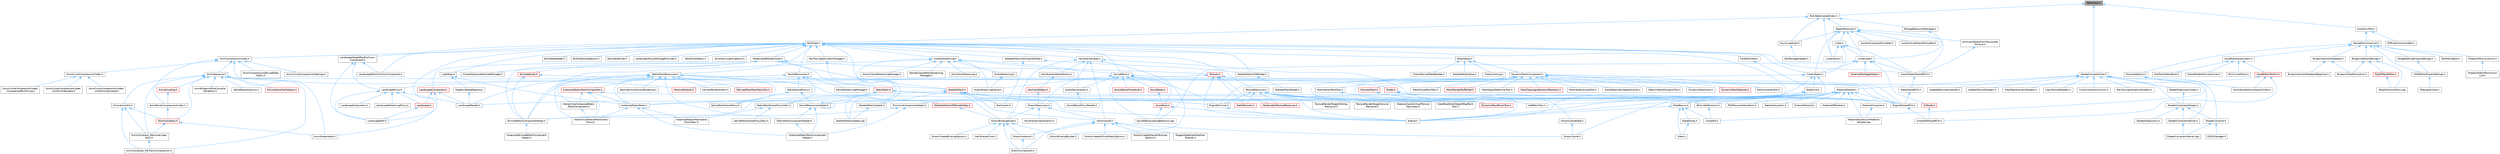 digraph "PathViews.h"
{
 // INTERACTIVE_SVG=YES
 // LATEX_PDF_SIZE
  bgcolor="transparent";
  edge [fontname=Helvetica,fontsize=10,labelfontname=Helvetica,labelfontsize=10];
  node [fontname=Helvetica,fontsize=10,shape=box,height=0.2,width=0.4];
  Node1 [id="Node000001",label="PathViews.h",height=0.2,width=0.4,color="gray40", fillcolor="grey60", style="filled", fontcolor="black",tooltip=" "];
  Node1 -> Node2 [id="edge1_Node000001_Node000002",dir="back",color="steelblue1",style="solid",tooltip=" "];
  Node2 [id="Node000002",label="BulkDataCookedIndex.h",height=0.2,width=0.4,color="grey40", fillcolor="white", style="filled",URL="$d8/dad/BulkDataCookedIndex_8h.html",tooltip=" "];
  Node2 -> Node3 [id="edge2_Node000002_Node000003",dir="back",color="steelblue1",style="solid",tooltip=" "];
  Node3 [id="Node000003",label="AsyncLoading2.h",height=0.2,width=0.4,color="grey40", fillcolor="white", style="filled",URL="$dd/db7/AsyncLoading2_8h.html",tooltip=" "];
  Node3 -> Node4 [id="edge3_Node000003_Node000004",dir="back",color="steelblue1",style="solid",tooltip=" "];
  Node4 [id="Node000004",label="ZenPackageHeader.h",height=0.2,width=0.4,color="grey40", fillcolor="white", style="filled",URL="$df/dfa/ZenPackageHeader_8h.html",tooltip=" "];
  Node2 -> Node5 [id="edge4_Node000002_Node000005",dir="back",color="steelblue1",style="solid",tooltip=" "];
  Node5 [id="Node000005",label="BulkData.h",height=0.2,width=0.4,color="grey40", fillcolor="white", style="filled",URL="$d4/d8e/BulkData_8h.html",tooltip=" "];
  Node5 -> Node6 [id="edge5_Node000005_Node000006",dir="back",color="steelblue1",style="solid",tooltip=" "];
  Node6 [id="Node000006",label="AnimCompressionTypes.h",height=0.2,width=0.4,color="grey40", fillcolor="white", style="filled",URL="$d1/d3b/AnimCompressionTypes_8h.html",tooltip=" "];
  Node6 -> Node7 [id="edge6_Node000006_Node000007",dir="back",color="steelblue1",style="solid",tooltip=" "];
  Node7 [id="Node000007",label="AnimBoneCompressionCodec.h",height=0.2,width=0.4,color="grey40", fillcolor="white", style="filled",URL="$dd/dc3/AnimBoneCompressionCodec_8h.html",tooltip=" "];
  Node7 -> Node8 [id="edge7_Node000007_Node000008",dir="back",color="steelblue1",style="solid",tooltip=" "];
  Node8 [id="Node000008",label="AnimCompress.h",height=0.2,width=0.4,color="red", fillcolor="#FFF0F0", style="filled",URL="$dd/d6d/AnimCompress_8h.html",tooltip=" "];
  Node8 -> Node12 [id="edge8_Node000008_Node000012",dir="back",color="steelblue1",style="solid",tooltip=" "];
  Node12 [id="Node000012",label="AnimCompress_RemoveLinear\lKeys.h",height=0.2,width=0.4,color="grey40", fillcolor="white", style="filled",URL="$d1/d0a/AnimCompress__RemoveLinearKeys_8h.html",tooltip=" "];
  Node12 -> Node13 [id="edge9_Node000012_Node000013",dir="back",color="steelblue1",style="solid",tooltip=" "];
  Node13 [id="Node000013",label="AnimCompress_PerTrackCompression.h",height=0.2,width=0.4,color="grey40", fillcolor="white", style="filled",URL="$d1/d22/AnimCompress__PerTrackCompression_8h.html",tooltip=" "];
  Node8 -> Node15 [id="edge10_Node000008_Node000015",dir="back",color="steelblue1",style="solid",tooltip=" "];
  Node15 [id="Node000015",label="AnimStreamable.h",height=0.2,width=0.4,color="grey40", fillcolor="white", style="filled",URL="$d1/d46/AnimStreamable_8h.html",tooltip=" "];
  Node6 -> Node16 [id="edge11_Node000006_Node000016",dir="back",color="steelblue1",style="solid",tooltip=" "];
  Node16 [id="Node000016",label="AnimCompressionDerivedData\lPublic.h",height=0.2,width=0.4,color="grey40", fillcolor="white", style="filled",URL="$dc/d36/AnimCompressionDerivedDataPublic_8h.html",tooltip=" "];
  Node6 -> Node17 [id="edge12_Node000006_Node000017",dir="back",color="steelblue1",style="solid",tooltip=" "];
  Node17 [id="Node000017",label="AnimCurveCompressionCodec.h",height=0.2,width=0.4,color="grey40", fillcolor="white", style="filled",URL="$d3/d77/AnimCurveCompressionCodec_8h.html",tooltip=" "];
  Node17 -> Node18 [id="edge13_Node000017_Node000018",dir="back",color="steelblue1",style="solid",tooltip=" "];
  Node18 [id="Node000018",label="AnimCurveCompressionCodec\l_CompressedRichCurve.h",height=0.2,width=0.4,color="grey40", fillcolor="white", style="filled",URL="$db/d72/AnimCurveCompressionCodec__CompressedRichCurve_8h.html",tooltip=" "];
  Node17 -> Node19 [id="edge14_Node000017_Node000019",dir="back",color="steelblue1",style="solid",tooltip=" "];
  Node19 [id="Node000019",label="AnimCurveCompressionCodec\l_UniformIndexable.h",height=0.2,width=0.4,color="grey40", fillcolor="white", style="filled",URL="$d7/d0a/AnimCurveCompressionCodec__UniformIndexable_8h.html",tooltip=" "];
  Node17 -> Node20 [id="edge15_Node000017_Node000020",dir="back",color="steelblue1",style="solid",tooltip=" "];
  Node20 [id="Node000020",label="AnimCurveCompressionCodec\l_UniformlySampled.h",height=0.2,width=0.4,color="grey40", fillcolor="white", style="filled",URL="$da/d4c/AnimCurveCompressionCodec__UniformlySampled_8h.html",tooltip=" "];
  Node6 -> Node21 [id="edge16_Node000006_Node000021",dir="back",color="steelblue1",style="solid",tooltip=" "];
  Node21 [id="Node000021",label="AnimCurveCompressionSettings.h",height=0.2,width=0.4,color="grey40", fillcolor="white", style="filled",URL="$d0/d49/AnimCurveCompressionSettings_8h.html",tooltip=" "];
  Node6 -> Node22 [id="edge17_Node000006_Node000022",dir="back",color="steelblue1",style="solid",tooltip=" "];
  Node22 [id="Node000022",label="AnimSequence.h",height=0.2,width=0.4,color="grey40", fillcolor="white", style="filled",URL="$d0/d8a/AnimSequence_8h.html",tooltip=" "];
  Node22 -> Node23 [id="edge18_Node000022_Node000023",dir="back",color="steelblue1",style="solid",tooltip=" "];
  Node23 [id="Node000023",label="AnimBlueprintPostCompile\lValidation.h",height=0.2,width=0.4,color="grey40", fillcolor="white", style="filled",URL="$de/d1b/AnimBlueprintPostCompileValidation_8h.html",tooltip=" "];
  Node22 -> Node8 [id="edge19_Node000022_Node000008",dir="back",color="steelblue1",style="solid",tooltip=" "];
  Node22 -> Node13 [id="edge20_Node000022_Node000013",dir="back",color="steelblue1",style="solid",tooltip=" "];
  Node22 -> Node12 [id="edge21_Node000022_Node000012",dir="back",color="steelblue1",style="solid",tooltip=" "];
  Node22 -> Node24 [id="edge22_Node000022_Node000024",dir="back",color="steelblue1",style="solid",tooltip=" "];
  Node24 [id="Node000024",label="AnimEncoding.h",height=0.2,width=0.4,color="red", fillcolor="#FFF0F0", style="filled",URL="$d9/dfd/AnimEncoding_8h.html",tooltip=" "];
  Node24 -> Node7 [id="edge23_Node000024_Node000007",dir="back",color="steelblue1",style="solid",tooltip=" "];
  Node22 -> Node29 [id="edge24_Node000022_Node000029",dir="back",color="steelblue1",style="solid",tooltip=" "];
  Node29 [id="Node000029",label="AnimationUtils.h",height=0.2,width=0.4,color="grey40", fillcolor="white", style="filled",URL="$d6/db6/AnimationUtils_8h.html",tooltip=" "];
  Node29 -> Node8 [id="edge25_Node000029_Node000008",dir="back",color="steelblue1",style="solid",tooltip=" "];
  Node29 -> Node13 [id="edge26_Node000029_Node000013",dir="back",color="steelblue1",style="solid",tooltip=" "];
  Node29 -> Node12 [id="edge27_Node000029_Node000012",dir="back",color="steelblue1",style="solid",tooltip=" "];
  Node22 -> Node30 [id="edge28_Node000022_Node000030",dir="back",color="steelblue1",style="solid",tooltip=" "];
  Node30 [id="Node000030",label="BlendSpaceAnalysis.h",height=0.2,width=0.4,color="grey40", fillcolor="white", style="filled",URL="$d7/daf/BlendSpaceAnalysis_8h.html",tooltip=" "];
  Node22 -> Node31 [id="edge29_Node000022_Node000031",dir="back",color="steelblue1",style="solid",tooltip=" "];
  Node31 [id="Node000031",label="EngineSharedPCH.h",height=0.2,width=0.4,color="grey40", fillcolor="white", style="filled",URL="$dc/dbb/EngineSharedPCH_8h.html",tooltip=" "];
  Node31 -> Node32 [id="edge30_Node000031_Node000032",dir="back",color="steelblue1",style="solid",tooltip=" "];
  Node32 [id="Node000032",label="UnrealEdSharedPCH.h",height=0.2,width=0.4,color="grey40", fillcolor="white", style="filled",URL="$d1/de6/UnrealEdSharedPCH_8h.html",tooltip=" "];
  Node22 -> Node33 [id="edge31_Node000022_Node000033",dir="back",color="steelblue1",style="solid",tooltip=" "];
  Node33 [id="Node000033",label="MovieSceneToolHelpers.h",height=0.2,width=0.4,color="red", fillcolor="#FFF0F0", style="filled",URL="$d4/d0e/MovieSceneToolHelpers_8h.html",tooltip=" "];
  Node22 -> Node38 [id="edge32_Node000022_Node000038",dir="back",color="steelblue1",style="solid",tooltip=" "];
  Node38 [id="Node000038",label="PersonaModule.h",height=0.2,width=0.4,color="red", fillcolor="#FFF0F0", style="filled",URL="$de/d74/PersonaModule_8h.html",tooltip=" "];
  Node6 -> Node15 [id="edge33_Node000006_Node000015",dir="back",color="steelblue1",style="solid",tooltip=" "];
  Node5 -> Node15 [id="edge34_Node000005_Node000015",dir="back",color="steelblue1",style="solid",tooltip=" "];
  Node5 -> Node40 [id="edge35_Node000005_Node000040",dir="back",color="steelblue1",style="solid",tooltip=" "];
  Node40 [id="Node000040",label="BodySetup.h",height=0.2,width=0.4,color="grey40", fillcolor="white", style="filled",URL="$d8/d7b/BodySetup_8h.html",tooltip=" "];
  Node40 -> Node41 [id="edge36_Node000040_Node000041",dir="back",color="steelblue1",style="solid",tooltip=" "];
  Node41 [id="Node000041",label="ChaosCooking.h",height=0.2,width=0.4,color="grey40", fillcolor="white", style="filled",URL="$de/d88/ChaosCooking_8h.html",tooltip=" "];
  Node40 -> Node42 [id="edge37_Node000040_Node000042",dir="back",color="steelblue1",style="solid",tooltip=" "];
  Node42 [id="Node000042",label="ChaosDerivedDataReader.h",height=0.2,width=0.4,color="grey40", fillcolor="white", style="filled",URL="$de/d70/ChaosDerivedDataReader_8h.html",tooltip=" "];
  Node40 -> Node43 [id="edge38_Node000040_Node000043",dir="back",color="steelblue1",style="solid",tooltip=" "];
  Node43 [id="Node000043",label="DynamicMeshComponent.h",height=0.2,width=0.4,color="grey40", fillcolor="white", style="filled",URL="$d8/d66/DynamicMeshComponent_8h.html",tooltip=" "];
  Node43 -> Node44 [id="edge39_Node000043_Node000044",dir="back",color="steelblue1",style="solid",tooltip=" "];
  Node44 [id="Node000044",label="DataflowEditorWeightMapPaint\lTool.h",height=0.2,width=0.4,color="grey40", fillcolor="white", style="filled",URL="$db/d46/DataflowEditorWeightMapPaintTool_8h.html",tooltip=" "];
  Node43 -> Node45 [id="edge40_Node000043_Node000045",dir="back",color="steelblue1",style="solid",tooltip=" "];
  Node45 [id="Node000045",label="DeformMeshPolygonsTool.h",height=0.2,width=0.4,color="grey40", fillcolor="white", style="filled",URL="$db/d72/DeformMeshPolygonsTool_8h.html",tooltip=" "];
  Node43 -> Node46 [id="edge41_Node000043_Node000046",dir="back",color="steelblue1",style="solid",tooltip=" "];
  Node46 [id="Node000046",label="DynamicMeshActor.h",height=0.2,width=0.4,color="grey40", fillcolor="white", style="filled",URL="$d1/d71/DynamicMeshActor_8h.html",tooltip=" "];
  Node43 -> Node47 [id="edge42_Node000043_Node000047",dir="back",color="steelblue1",style="solid",tooltip=" "];
  Node47 [id="Node000047",label="DynamicMeshBrushTool.h",height=0.2,width=0.4,color="red", fillcolor="#FFF0F0", style="filled",URL="$da/d04/DynamicMeshBrushTool_8h.html",tooltip=" "];
  Node43 -> Node51 [id="edge43_Node000043_Node000051",dir="back",color="steelblue1",style="solid",tooltip=" "];
  Node51 [id="Node000051",label="DynamicMeshSelector.h",height=0.2,width=0.4,color="red", fillcolor="#FFF0F0", style="filled",URL="$dc/d01/DynamicMeshSelector_8h.html",tooltip=" "];
  Node43 -> Node53 [id="edge44_Node000043_Node000053",dir="back",color="steelblue1",style="solid",tooltip=" "];
  Node53 [id="Node000053",label="EditUVIslandsTool.h",height=0.2,width=0.4,color="grey40", fillcolor="white", style="filled",URL="$d0/de4/EditUVIslandsTool_8h.html",tooltip=" "];
  Node43 -> Node54 [id="edge45_Node000043_Node000054",dir="back",color="steelblue1",style="solid",tooltip=" "];
  Node54 [id="Node000054",label="MeshGroupPaintTool.h",height=0.2,width=0.4,color="grey40", fillcolor="white", style="filled",URL="$dd/d04/MeshGroupPaintTool_8h.html",tooltip=" "];
  Node43 -> Node55 [id="edge46_Node000043_Node000055",dir="back",color="steelblue1",style="solid",tooltip=" "];
  Node55 [id="Node000055",label="MeshRenderBufferSet.h",height=0.2,width=0.4,color="red", fillcolor="#FFF0F0", style="filled",URL="$de/dc2/MeshRenderBufferSet_8h.html",tooltip=" "];
  Node43 -> Node57 [id="edge47_Node000043_Node000057",dir="back",color="steelblue1",style="solid",tooltip=" "];
  Node57 [id="Node000057",label="MeshSpaceDeformerTool.h",height=0.2,width=0.4,color="grey40", fillcolor="white", style="filled",URL="$d7/dc8/MeshSpaceDeformerTool_8h.html",tooltip=" "];
  Node43 -> Node58 [id="edge48_Node000043_Node000058",dir="back",color="steelblue1",style="solid",tooltip=" "];
  Node58 [id="Node000058",label="MeshTopologySelectionMechanic.h",height=0.2,width=0.4,color="red", fillcolor="#FFF0F0", style="filled",URL="$d5/d15/MeshTopologySelectionMechanic_8h.html",tooltip=" "];
  Node43 -> Node61 [id="edge49_Node000043_Node000061",dir="back",color="steelblue1",style="solid",tooltip=" "];
  Node61 [id="Node000061",label="MeshVertexPaintTool.h",height=0.2,width=0.4,color="grey40", fillcolor="white", style="filled",URL="$db/d74/MeshVertexPaintTool_8h.html",tooltip=" "];
  Node61 -> Node44 [id="edge50_Node000061_Node000044",dir="back",color="steelblue1",style="solid",tooltip=" "];
  Node43 -> Node62 [id="edge51_Node000043_Node000062",dir="back",color="steelblue1",style="solid",tooltip=" "];
  Node62 [id="Node000062",label="MeshVertexSculptTool.h",height=0.2,width=0.4,color="grey40", fillcolor="white", style="filled",URL="$dc/da6/MeshVertexSculptTool_8h.html",tooltip=" "];
  Node43 -> Node63 [id="edge52_Node000043_Node000063",dir="back",color="steelblue1",style="solid",tooltip=" "];
  Node63 [id="Node000063",label="PreviewMesh.h",height=0.2,width=0.4,color="red", fillcolor="#FFF0F0", style="filled",URL="$d6/d30/PreviewMesh_8h.html",tooltip=" "];
  Node63 -> Node64 [id="edge53_Node000063_Node000064",dir="back",color="steelblue1",style="solid",tooltip=" "];
  Node64 [id="Node000064",label="AddPatchTool.h",height=0.2,width=0.4,color="grey40", fillcolor="white", style="filled",URL="$d5/deb/AddPatchTool_8h.html",tooltip=" "];
  Node63 -> Node47 [id="edge54_Node000063_Node000047",dir="back",color="steelblue1",style="solid",tooltip=" "];
  Node43 -> Node115 [id="edge55_Node000043_Node000115",dir="back",color="steelblue1",style="solid",tooltip=" "];
  Node115 [id="Node000115",label="SceneGeometrySpatialCache.h",height=0.2,width=0.4,color="grey40", fillcolor="white", style="filled",URL="$d6/d6f/SceneGeometrySpatialCache_8h.html",tooltip=" "];
  Node40 -> Node116 [id="edge56_Node000040_Node000116",dir="back",color="steelblue1",style="solid",tooltip=" "];
  Node116 [id="Node000116",label="SkeletalBodySetup.h",height=0.2,width=0.4,color="grey40", fillcolor="white", style="filled",URL="$dc/dbc/SkeletalBodySetup_8h.html",tooltip=" "];
  Node5 -> Node117 [id="edge57_Node000005_Node000117",dir="back",color="steelblue1",style="solid",tooltip=" "];
  Node117 [id="Node000117",label="BulkDataReader.h",height=0.2,width=0.4,color="grey40", fillcolor="white", style="filled",URL="$d4/d9b/BulkDataReader_8h.html",tooltip=" "];
  Node5 -> Node118 [id="edge58_Node000005_Node000118",dir="back",color="steelblue1",style="solid",tooltip=" "];
  Node118 [id="Node000118",label="BulkDataScopedLock.h",height=0.2,width=0.4,color="grey40", fillcolor="white", style="filled",URL="$da/d4e/BulkDataScopedLock_8h.html",tooltip=" "];
  Node5 -> Node119 [id="edge59_Node000005_Node000119",dir="back",color="steelblue1",style="solid",tooltip=" "];
  Node119 [id="Node000119",label="BulkDataWriter.h",height=0.2,width=0.4,color="grey40", fillcolor="white", style="filled",URL="$dc/dcb/BulkDataWriter_8h.html",tooltip=" "];
  Node5 -> Node120 [id="edge60_Node000005_Node000120",dir="back",color="steelblue1",style="solid",tooltip=" "];
  Node120 [id="Node000120",label="ContentStreaming.h",height=0.2,width=0.4,color="grey40", fillcolor="white", style="filled",URL="$dd/d05/ContentStreaming_8h.html",tooltip=" "];
  Node120 -> Node121 [id="edge61_Node000120_Node000121",dir="back",color="steelblue1",style="solid",tooltip=" "];
  Node121 [id="Node000121",label="AnimationStreaming.h",height=0.2,width=0.4,color="grey40", fillcolor="white", style="filled",URL="$d5/d44/AnimationStreaming_8h.html",tooltip=" "];
  Node120 -> Node122 [id="edge62_Node000120_Node000122",dir="back",color="steelblue1",style="solid",tooltip=" "];
  Node122 [id="Node000122",label="AudioDecompress.h",height=0.2,width=0.4,color="grey40", fillcolor="white", style="filled",URL="$d9/dfd/AudioDecompress_8h.html",tooltip=" "];
  Node122 -> Node123 [id="edge63_Node000122_Node000123",dir="back",color="steelblue1",style="solid",tooltip=" "];
  Node123 [id="Node000123",label="SoundWaveProxyReader.h",height=0.2,width=0.4,color="grey40", fillcolor="white", style="filled",URL="$d1/d23/SoundWaveProxyReader_8h.html",tooltip=" "];
  Node120 -> Node124 [id="edge64_Node000120_Node000124",dir="back",color="steelblue1",style="solid",tooltip=" "];
  Node124 [id="Node000124",label="AudioStreaming.h",height=0.2,width=0.4,color="grey40", fillcolor="white", style="filled",URL="$db/d37/AudioStreaming_8h.html",tooltip=" "];
  Node124 -> Node125 [id="edge65_Node000124_Node000125",dir="back",color="steelblue1",style="solid",tooltip=" "];
  Node125 [id="Node000125",label="AudioStreamingCache.h",height=0.2,width=0.4,color="grey40", fillcolor="white", style="filled",URL="$d2/dc1/AudioStreamingCache_8h.html",tooltip=" "];
  Node120 -> Node125 [id="edge66_Node000120_Node000125",dir="back",color="steelblue1",style="solid",tooltip=" "];
  Node120 -> Node126 [id="edge67_Node000120_Node000126",dir="back",color="steelblue1",style="solid",tooltip=" "];
  Node126 [id="Node000126",label="GroomCacheStreamingManager.h",height=0.2,width=0.4,color="grey40", fillcolor="white", style="filled",URL="$d3/dcf/GroomCacheStreamingManager_8h.html",tooltip=" "];
  Node120 -> Node127 [id="edge68_Node000120_Node000127",dir="back",color="steelblue1",style="solid",tooltip=" "];
  Node127 [id="Node000127",label="NaniteCoarseMeshStreaming\lManager.h",height=0.2,width=0.4,color="grey40", fillcolor="white", style="filled",URL="$d2/dd8/NaniteCoarseMeshStreamingManager_8h.html",tooltip=" "];
  Node120 -> Node128 [id="edge69_Node000120_Node000128",dir="back",color="steelblue1",style="solid",tooltip=" "];
  Node128 [id="Node000128",label="SkeletalMeshUpdate.cpp",height=0.2,width=0.4,color="grey40", fillcolor="white", style="filled",URL="$db/d45/SkeletalMeshUpdate_8cpp.html",tooltip=" "];
  Node120 -> Node129 [id="edge70_Node000120_Node000129",dir="back",color="steelblue1",style="solid",tooltip=" "];
  Node129 [id="Node000129",label="SkinnedMeshComponentHelper.h",height=0.2,width=0.4,color="grey40", fillcolor="white", style="filled",URL="$db/d81/SkinnedMeshComponentHelper_8h.html",tooltip=" "];
  Node129 -> Node130 [id="edge71_Node000129_Node000130",dir="back",color="steelblue1",style="solid",tooltip=" "];
  Node130 [id="Node000130",label="InstancedSkinnedMeshComponent\lHelper.h",height=0.2,width=0.4,color="grey40", fillcolor="white", style="filled",URL="$d1/d86/InstancedSkinnedMeshComponentHelper_8h.html",tooltip=" "];
  Node120 -> Node131 [id="edge72_Node000120_Node000131",dir="back",color="steelblue1",style="solid",tooltip=" "];
  Node131 [id="Node000131",label="SoundWave.h",height=0.2,width=0.4,color="grey40", fillcolor="white", style="filled",URL="$d3/d6d/SoundWave_8h.html",tooltip=" "];
  Node131 -> Node122 [id="edge73_Node000131_Node000122",dir="back",color="steelblue1",style="solid",tooltip=" "];
  Node131 -> Node125 [id="edge74_Node000131_Node000125",dir="back",color="steelblue1",style="solid",tooltip=" "];
  Node131 -> Node132 [id="edge75_Node000131_Node000132",dir="back",color="steelblue1",style="solid",tooltip=" "];
  Node132 [id="Node000132",label="EngineMinimal.h",height=0.2,width=0.4,color="grey40", fillcolor="white", style="filled",URL="$d0/d2c/EngineMinimal_8h.html",tooltip=" "];
  Node132 -> Node133 [id="edge76_Node000132_Node000133",dir="back",color="steelblue1",style="solid",tooltip=" "];
  Node133 [id="Node000133",label="Engine.h",height=0.2,width=0.4,color="grey40", fillcolor="white", style="filled",URL="$d1/d34/Public_2Engine_8h.html",tooltip=" "];
  Node131 -> Node31 [id="edge77_Node000131_Node000031",dir="back",color="steelblue1",style="solid",tooltip=" "];
  Node131 -> Node134 [id="edge78_Node000131_Node000134",dir="back",color="steelblue1",style="solid",tooltip=" "];
  Node134 [id="Node000134",label="SoundCue.h",height=0.2,width=0.4,color="red", fillcolor="#FFF0F0", style="filled",URL="$d8/d0b/SoundCue_8h.html",tooltip=" "];
  Node134 -> Node133 [id="edge79_Node000134_Node000133",dir="back",color="steelblue1",style="solid",tooltip=" "];
  Node134 -> Node136 [id="edge80_Node000134_Node000136",dir="back",color="steelblue1",style="solid",tooltip=" "];
  Node136 [id="Node000136",label="SoundWaveLoadingBehavior.cpp",height=0.2,width=0.4,color="grey40", fillcolor="white", style="filled",URL="$d7/d95/SoundWaveLoadingBehavior_8cpp.html",tooltip=" "];
  Node131 -> Node137 [id="edge81_Node000131_Node000137",dir="back",color="steelblue1",style="solid",tooltip=" "];
  Node137 [id="Node000137",label="SoundNode.h",height=0.2,width=0.4,color="red", fillcolor="#FFF0F0", style="filled",URL="$da/d8b/SoundNode_8h.html",tooltip=" "];
  Node137 -> Node134 [id="edge82_Node000137_Node000134",dir="back",color="steelblue1",style="solid",tooltip=" "];
  Node131 -> Node136 [id="edge83_Node000131_Node000136",dir="back",color="steelblue1",style="solid",tooltip=" "];
  Node131 -> Node161 [id="edge84_Node000131_Node000161",dir="back",color="steelblue1",style="solid",tooltip=" "];
  Node161 [id="Node000161",label="SoundWaveProcedural.h",height=0.2,width=0.4,color="red", fillcolor="#FFF0F0", style="filled",URL="$d8/d4f/SoundWaveProcedural_8h.html",tooltip=" "];
  Node5 -> Node168 [id="edge85_Node000005_Node000168",dir="back",color="steelblue1",style="solid",tooltip=" "];
  Node168 [id="Node000168",label="CoreUObject.h",height=0.2,width=0.4,color="grey40", fillcolor="white", style="filled",URL="$d0/ded/CoreUObject_8h.html",tooltip=" "];
  Node168 -> Node133 [id="edge86_Node000168_Node000133",dir="back",color="steelblue1",style="solid",tooltip=" "];
  Node168 -> Node132 [id="edge87_Node000168_Node000132",dir="back",color="steelblue1",style="solid",tooltip=" "];
  Node168 -> Node169 [id="edge88_Node000168_Node000169",dir="back",color="steelblue1",style="solid",tooltip=" "];
  Node169 [id="Node000169",label="SlateBasics.h",height=0.2,width=0.4,color="grey40", fillcolor="white", style="filled",URL="$da/d2f/SlateBasics_8h.html",tooltip=" "];
  Node169 -> Node133 [id="edge89_Node000169_Node000133",dir="back",color="steelblue1",style="solid",tooltip=" "];
  Node169 -> Node170 [id="edge90_Node000169_Node000170",dir="back",color="steelblue1",style="solid",tooltip=" "];
  Node170 [id="Node000170",label="Slate.h",height=0.2,width=0.4,color="grey40", fillcolor="white", style="filled",URL="$d2/dc0/Slate_8h.html",tooltip=" "];
  Node169 -> Node171 [id="edge91_Node000169_Node000171",dir="back",color="steelblue1",style="solid",tooltip=" "];
  Node171 [id="Node000171",label="SlateExtras.h",height=0.2,width=0.4,color="grey40", fillcolor="white", style="filled",URL="$d8/dec/SlateExtras_8h.html",tooltip=" "];
  Node171 -> Node170 [id="edge92_Node000171_Node000170",dir="back",color="steelblue1",style="solid",tooltip=" "];
  Node169 -> Node172 [id="edge93_Node000169_Node000172",dir="back",color="steelblue1",style="solid",tooltip=" "];
  Node172 [id="Node000172",label="UnrealEd.h",height=0.2,width=0.4,color="grey40", fillcolor="white", style="filled",URL="$d2/d5f/UnrealEd_8h.html",tooltip=" "];
  Node168 -> Node173 [id="edge94_Node000168_Node000173",dir="back",color="steelblue1",style="solid",tooltip=" "];
  Node173 [id="Node000173",label="SlateCore.h",height=0.2,width=0.4,color="grey40", fillcolor="white", style="filled",URL="$dc/d03/SlateCore_8h.html",tooltip=" "];
  Node173 -> Node133 [id="edge95_Node000173_Node000133",dir="back",color="steelblue1",style="solid",tooltip=" "];
  Node173 -> Node169 [id="edge96_Node000173_Node000169",dir="back",color="steelblue1",style="solid",tooltip=" "];
  Node5 -> Node174 [id="edge97_Node000005_Node000174",dir="back",color="steelblue1",style="solid",tooltip=" "];
  Node174 [id="Node000174",label="CoreUObjectSharedPCH.h",height=0.2,width=0.4,color="grey40", fillcolor="white", style="filled",URL="$de/d2f/CoreUObjectSharedPCH_8h.html",tooltip=" "];
  Node174 -> Node175 [id="edge98_Node000174_Node000175",dir="back",color="steelblue1",style="solid",tooltip=" "];
  Node175 [id="Node000175",label="SlateSharedPCH.h",height=0.2,width=0.4,color="grey40", fillcolor="white", style="filled",URL="$d1/dfc/SlateSharedPCH_8h.html",tooltip=" "];
  Node175 -> Node31 [id="edge99_Node000175_Node000031",dir="back",color="steelblue1",style="solid",tooltip=" "];
  Node5 -> Node176 [id="edge100_Node000005_Node000176",dir="back",color="steelblue1",style="solid",tooltip=" "];
  Node176 [id="Node000176",label="FontBulkData.h",height=0.2,width=0.4,color="grey40", fillcolor="white", style="filled",URL="$dc/dfb/FontBulkData_8h.html",tooltip=" "];
  Node176 -> Node173 [id="edge101_Node000176_Node000173",dir="back",color="steelblue1",style="solid",tooltip=" "];
  Node5 -> Node177 [id="edge102_Node000005_Node000177",dir="back",color="steelblue1",style="solid",tooltip=" "];
  Node177 [id="Node000177",label="GroomCache.h",height=0.2,width=0.4,color="grey40", fillcolor="white", style="filled",URL="$d7/d6e/GroomCache_8h.html",tooltip=" "];
  Node5 -> Node178 [id="edge103_Node000005_Node000178",dir="back",color="steelblue1",style="solid",tooltip=" "];
  Node178 [id="Node000178",label="HairStrandsDatas.h",height=0.2,width=0.4,color="grey40", fillcolor="white", style="filled",URL="$d6/daf/HairStrandsDatas_8h.html",tooltip=" "];
  Node178 -> Node179 [id="edge104_Node000178_Node000179",dir="back",color="steelblue1",style="solid",tooltip=" "];
  Node179 [id="Node000179",label="GroomAsset.h",height=0.2,width=0.4,color="grey40", fillcolor="white", style="filled",URL="$d8/df1/GroomAsset_8h.html",tooltip=" "];
  Node179 -> Node177 [id="edge105_Node000179_Node000177",dir="back",color="steelblue1",style="solid",tooltip=" "];
  Node179 -> Node180 [id="edge106_Node000179_Node000180",dir="back",color="steelblue1",style="solid",tooltip=" "];
  Node180 [id="Node000180",label="GroomComponent.h",height=0.2,width=0.4,color="grey40", fillcolor="white", style="filled",URL="$de/d2e/GroomComponent_8h.html",tooltip=" "];
  Node179 -> Node181 [id="edge107_Node000179_Node000181",dir="back",color="steelblue1",style="solid",tooltip=" "];
  Node181 [id="Node000181",label="GroomCreateFollicleMaskOptions.h",height=0.2,width=0.4,color="grey40", fillcolor="white", style="filled",URL="$d7/d8b/GroomCreateFollicleMaskOptions_8h.html",tooltip=" "];
  Node179 -> Node182 [id="edge108_Node000179_Node000182",dir="back",color="steelblue1",style="solid",tooltip=" "];
  Node182 [id="Node000182",label="GroomCreateStrandsTextures\lOptions.h",height=0.2,width=0.4,color="grey40", fillcolor="white", style="filled",URL="$da/dfc/GroomCreateStrandsTexturesOptions_8h.html",tooltip=" "];
  Node179 -> Node183 [id="edge109_Node000179_Node000183",dir="back",color="steelblue1",style="solid",tooltip=" "];
  Node183 [id="Node000183",label="GroomInstance.h",height=0.2,width=0.4,color="grey40", fillcolor="white", style="filled",URL="$dd/d47/GroomInstance_8h.html",tooltip=" "];
  Node183 -> Node180 [id="edge110_Node000183_Node000180",dir="back",color="steelblue1",style="solid",tooltip=" "];
  Node179 -> Node184 [id="edge111_Node000179_Node000184",dir="back",color="steelblue1",style="solid",tooltip=" "];
  Node184 [id="Node000184",label="NiagaraDataInterfaceHair\lStrands.h",height=0.2,width=0.4,color="grey40", fillcolor="white", style="filled",URL="$da/dd2/NiagaraDataInterfaceHairStrands_8h.html",tooltip=" "];
  Node178 -> Node185 [id="edge112_Node000178_Node000185",dir="back",color="steelblue1",style="solid",tooltip=" "];
  Node185 [id="Node000185",label="GroomBindingAsset.h",height=0.2,width=0.4,color="grey40", fillcolor="white", style="filled",URL="$de/d26/GroomBindingAsset_8h.html",tooltip=" "];
  Node185 -> Node186 [id="edge113_Node000185_Node000186",dir="back",color="steelblue1",style="solid",tooltip=" "];
  Node186 [id="Node000186",label="GroomBindingBuilder.h",height=0.2,width=0.4,color="grey40", fillcolor="white", style="filled",URL="$d2/d2f/GroomBindingBuilder_8h.html",tooltip=" "];
  Node185 -> Node180 [id="edge114_Node000185_Node000180",dir="back",color="steelblue1",style="solid",tooltip=" "];
  Node185 -> Node187 [id="edge115_Node000185_Node000187",dir="back",color="steelblue1",style="solid",tooltip=" "];
  Node187 [id="Node000187",label="GroomCreateBindingOptions.h",height=0.2,width=0.4,color="grey40", fillcolor="white", style="filled",URL="$d5/dba/GroomCreateBindingOptions_8h.html",tooltip=" "];
  Node185 -> Node183 [id="edge116_Node000185_Node000183",dir="back",color="steelblue1",style="solid",tooltip=" "];
  Node185 -> Node188 [id="edge117_Node000185_Node000188",dir="back",color="steelblue1",style="solid",tooltip=" "];
  Node188 [id="Node000188",label="HairStrandsCore.h",height=0.2,width=0.4,color="grey40", fillcolor="white", style="filled",URL="$d7/def/HairStrandsCore_8h.html",tooltip=" "];
  Node178 -> Node186 [id="edge118_Node000178_Node000186",dir="back",color="steelblue1",style="solid",tooltip=" "];
  Node178 -> Node189 [id="edge119_Node000178_Node000189",dir="back",color="steelblue1",style="solid",tooltip=" "];
  Node189 [id="Node000189",label="GroomCacheData.h",height=0.2,width=0.4,color="grey40", fillcolor="white", style="filled",URL="$d3/d80/GroomCacheData_8h.html",tooltip=" "];
  Node189 -> Node177 [id="edge120_Node000189_Node000177",dir="back",color="steelblue1",style="solid",tooltip=" "];
  Node178 -> Node190 [id="edge121_Node000178_Node000190",dir="back",color="steelblue1",style="solid",tooltip=" "];
  Node190 [id="Node000190",label="GroomResources.h",height=0.2,width=0.4,color="grey40", fillcolor="white", style="filled",URL="$d0/d70/GroomResources_8h.html",tooltip=" "];
  Node190 -> Node179 [id="edge122_Node000190_Node000179",dir="back",color="steelblue1",style="solid",tooltip=" "];
  Node190 -> Node185 [id="edge123_Node000190_Node000185",dir="back",color="steelblue1",style="solid",tooltip=" "];
  Node190 -> Node191 [id="edge124_Node000190_Node000191",dir="back",color="steelblue1",style="solid",tooltip=" "];
  Node191 [id="Node000191",label="HairStrandsInterpolation.h",height=0.2,width=0.4,color="grey40", fillcolor="white", style="filled",URL="$de/dab/HairStrandsInterpolation_8h.html",tooltip=" "];
  Node178 -> Node192 [id="edge125_Node000178_Node000192",dir="back",color="steelblue1",style="solid",tooltip=" "];
  Node192 [id="Node000192",label="HairStrandsVertexFactory.h",height=0.2,width=0.4,color="grey40", fillcolor="white", style="filled",URL="$d0/d1c/HairStrandsVertexFactory_8h.html",tooltip=" "];
  Node192 -> Node193 [id="edge126_Node000192_Node000193",dir="back",color="steelblue1",style="solid",tooltip=" "];
  Node193 [id="Node000193",label="HairCardsDatas.h",height=0.2,width=0.4,color="red", fillcolor="#FFF0F0", style="filled",URL="$da/d01/HairCardsDatas_8h.html",tooltip=" "];
  Node193 -> Node190 [id="edge127_Node000193_Node000190",dir="back",color="steelblue1",style="solid",tooltip=" "];
  Node5 -> Node195 [id="edge128_Node000005_Node000195",dir="back",color="steelblue1",style="solid",tooltip=" "];
  Node195 [id="Node000195",label="LandscapeHeightfieldCollision\lComponent.h",height=0.2,width=0.4,color="grey40", fillcolor="white", style="filled",URL="$d2/d06/LandscapeHeightfieldCollisionComponent_8h.html",tooltip=" "];
  Node195 -> Node196 [id="edge129_Node000195_Node000196",dir="back",color="steelblue1",style="solid",tooltip=" "];
  Node196 [id="Node000196",label="LandscapeEdit.h",height=0.2,width=0.4,color="grey40", fillcolor="white", style="filled",URL="$df/d61/LandscapeEdit_8h.html",tooltip=" "];
  Node195 -> Node197 [id="edge130_Node000195_Node000197",dir="back",color="steelblue1",style="solid",tooltip=" "];
  Node197 [id="Node000197",label="LandscapeMeshCollisionComponent.h",height=0.2,width=0.4,color="grey40", fillcolor="white", style="filled",URL="$d0/dab/LandscapeMeshCollisionComponent_8h.html",tooltip=" "];
  Node195 -> Node198 [id="edge131_Node000195_Node000198",dir="back",color="steelblue1",style="solid",tooltip=" "];
  Node198 [id="Node000198",label="LandscapeProxy.h",height=0.2,width=0.4,color="grey40", fillcolor="white", style="filled",URL="$db/dae/LandscapeProxy_8h.html",tooltip=" "];
  Node198 -> Node199 [id="edge132_Node000198_Node000199",dir="back",color="steelblue1",style="solid",tooltip=" "];
  Node199 [id="Node000199",label="Landscape.h",height=0.2,width=0.4,color="red", fillcolor="#FFF0F0", style="filled",URL="$d5/dd6/Landscape_8h.html",tooltip=" "];
  Node199 -> Node196 [id="edge133_Node000199_Node000196",dir="back",color="steelblue1",style="solid",tooltip=" "];
  Node198 -> Node196 [id="edge134_Node000198_Node000196",dir="back",color="steelblue1",style="solid",tooltip=" "];
  Node198 -> Node204 [id="edge135_Node000198_Node000204",dir="back",color="steelblue1",style="solid",tooltip=" "];
  Node204 [id="Node000204",label="LandscapeRender.h",height=0.2,width=0.4,color="grey40", fillcolor="white", style="filled",URL="$df/d67/LandscapeRender_8h.html",tooltip=" "];
  Node198 -> Node205 [id="edge136_Node000198_Node000205",dir="back",color="steelblue1",style="solid",tooltip=" "];
  Node205 [id="Node000205",label="LandscapeStreamingProxy.h",height=0.2,width=0.4,color="grey40", fillcolor="white", style="filled",URL="$de/d5a/LandscapeStreamingProxy_8h.html",tooltip=" "];
  Node198 -> Node206 [id="edge137_Node000198_Node000206",dir="back",color="steelblue1",style="solid",tooltip=" "];
  Node206 [id="Node000206",label="LandscapeSubsystem.h",height=0.2,width=0.4,color="grey40", fillcolor="white", style="filled",URL="$d7/ddd/LandscapeSubsystem_8h.html",tooltip=" "];
  Node5 -> Node197 [id="edge138_Node000005_Node000197",dir="back",color="steelblue1",style="solid",tooltip=" "];
  Node5 -> Node207 [id="edge139_Node000005_Node000207",dir="back",color="steelblue1",style="solid",tooltip=" "];
  Node207 [id="Node000207",label="LandscapeTextureStorageProvider.h",height=0.2,width=0.4,color="grey40", fillcolor="white", style="filled",URL="$d6/d2b/LandscapeTextureStorageProvider_8h.html",tooltip=" "];
  Node5 -> Node208 [id="edge140_Node000005_Node000208",dir="back",color="steelblue1",style="solid",tooltip=" "];
  Node208 [id="Node000208",label="LightMap.h",height=0.2,width=0.4,color="grey40", fillcolor="white", style="filled",URL="$d1/d76/LightMap_8h.html",tooltip=" "];
  Node208 -> Node209 [id="edge141_Node000208_Node000209",dir="back",color="steelblue1",style="solid",tooltip=" "];
  Node209 [id="Node000209",label="InstancedStaticMesh.h",height=0.2,width=0.4,color="grey40", fillcolor="white", style="filled",URL="$dd/d89/InstancedStaticMesh_8h.html",tooltip=" "];
  Node209 -> Node210 [id="edge142_Node000209_Node000210",dir="back",color="steelblue1",style="solid",tooltip=" "];
  Node210 [id="Node000210",label="HierarchicalStaticMeshScene\lProxy.h",height=0.2,width=0.4,color="grey40", fillcolor="white", style="filled",URL="$d3/d4d/HierarchicalStaticMeshSceneProxy_8h.html",tooltip=" "];
  Node209 -> Node211 [id="edge143_Node000209_Node000211",dir="back",color="steelblue1",style="solid",tooltip=" "];
  Node211 [id="Node000211",label="InstancedStaticMeshComponent\lHelper.h",height=0.2,width=0.4,color="grey40", fillcolor="white", style="filled",URL="$dc/dc7/InstancedStaticMeshComponentHelper_8h.html",tooltip=" "];
  Node209 -> Node212 [id="edge144_Node000209_Node000212",dir="back",color="steelblue1",style="solid",tooltip=" "];
  Node212 [id="Node000212",label="InstancedStaticMeshScene\lProxyDesc.h",height=0.2,width=0.4,color="grey40", fillcolor="white", style="filled",URL="$db/dcf/InstancedStaticMeshSceneProxyDesc_8h.html",tooltip=" "];
  Node208 -> Node213 [id="edge145_Node000208_Node000213",dir="back",color="steelblue1",style="solid",tooltip=" "];
  Node213 [id="Node000213",label="MapBuildDataRegistry.h",height=0.2,width=0.4,color="grey40", fillcolor="white", style="filled",URL="$df/dac/MapBuildDataRegistry_8h.html",tooltip=" "];
  Node213 -> Node204 [id="edge146_Node000213_Node000204",dir="back",color="steelblue1",style="solid",tooltip=" "];
  Node5 -> Node214 [id="edge147_Node000005_Node000214",dir="back",color="steelblue1",style="solid",tooltip=" "];
  Node214 [id="Node000214",label="NaniteResources.h",height=0.2,width=0.4,color="grey40", fillcolor="white", style="filled",URL="$d7/d8b/NaniteResources_8h.html",tooltip=" "];
  Node214 -> Node215 [id="edge148_Node000214_Node000215",dir="back",color="steelblue1",style="solid",tooltip=" "];
  Node215 [id="Node000215",label="NaniteSceneProxy.h",height=0.2,width=0.4,color="grey40", fillcolor="white", style="filled",URL="$de/dae/NaniteSceneProxy_8h.html",tooltip=" "];
  Node215 -> Node216 [id="edge149_Node000215_Node000216",dir="back",color="steelblue1",style="solid",tooltip=" "];
  Node216 [id="Node000216",label="NaniteResourcesHelper.h",height=0.2,width=0.4,color="grey40", fillcolor="white", style="filled",URL="$dc/d48/NaniteResourcesHelper_8h.html",tooltip=" "];
  Node216 -> Node211 [id="edge150_Node000216_Node000211",dir="back",color="steelblue1",style="solid",tooltip=" "];
  Node216 -> Node216 [id="edge151_Node000216_Node000216",dir="back",color="steelblue1",style="solid",tooltip=" "];
  Node216 -> Node217 [id="edge152_Node000216_Node000217",dir="back",color="steelblue1",style="solid",tooltip=" "];
  Node217 [id="Node000217",label="StaticMeshComponentHelper.h",height=0.2,width=0.4,color="grey40", fillcolor="white", style="filled",URL="$dc/dc1/StaticMeshComponentHelper_8h.html",tooltip=" "];
  Node217 -> Node211 [id="edge153_Node000217_Node000211",dir="back",color="steelblue1",style="solid",tooltip=" "];
  Node215 -> Node218 [id="edge154_Node000215_Node000218",dir="back",color="steelblue1",style="solid",tooltip=" "];
  Node218 [id="Node000218",label="SplineMeshSceneProxy.h",height=0.2,width=0.4,color="grey40", fillcolor="white", style="filled",URL="$dd/dcb/SplineMeshSceneProxy_8h.html",tooltip=" "];
  Node214 -> Node219 [id="edge155_Node000214_Node000219",dir="back",color="steelblue1",style="solid",tooltip=" "];
  Node219 [id="Node000219",label="NaniteStreamingManager.h",height=0.2,width=0.4,color="grey40", fillcolor="white", style="filled",URL="$d2/d3f/NaniteStreamingManager_8h.html",tooltip=" "];
  Node214 -> Node129 [id="edge156_Node000214_Node000129",dir="back",color="steelblue1",style="solid",tooltip=" "];
  Node214 -> Node220 [id="edge157_Node000214_Node000220",dir="back",color="steelblue1",style="solid",tooltip=" "];
  Node220 [id="Node000220",label="StaticMeshSceneProxyDesc.h",height=0.2,width=0.4,color="grey40", fillcolor="white", style="filled",URL="$d0/d31/StaticMeshSceneProxyDesc_8h.html",tooltip=" "];
  Node220 -> Node212 [id="edge158_Node000220_Node000212",dir="back",color="steelblue1",style="solid",tooltip=" "];
  Node220 -> Node221 [id="edge159_Node000220_Node000221",dir="back",color="steelblue1",style="solid",tooltip=" "];
  Node221 [id="Node000221",label="SplineMeshSceneProxyDesc.h",height=0.2,width=0.4,color="grey40", fillcolor="white", style="filled",URL="$db/d1b/SplineMeshSceneProxyDesc_8h.html",tooltip=" "];
  Node5 -> Node222 [id="edge160_Node000005_Node000222",dir="back",color="steelblue1",style="solid",tooltip=" "];
  Node222 [id="Node000222",label="RayTracingGeometryManager.h",height=0.2,width=0.4,color="grey40", fillcolor="white", style="filled",URL="$d0/df3/RayTracingGeometryManager_8h.html",tooltip=" "];
  Node222 -> Node128 [id="edge161_Node000222_Node000128",dir="back",color="steelblue1",style="solid",tooltip=" "];
  Node5 -> Node223 [id="edge162_Node000005_Node000223",dir="back",color="steelblue1",style="solid",tooltip=" "];
  Node223 [id="Node000223",label="SkeletalMeshLODImporterData.h",height=0.2,width=0.4,color="grey40", fillcolor="white", style="filled",URL="$de/dc6/SkeletalMeshLODImporterData_8h.html",tooltip=" "];
  Node223 -> Node224 [id="edge163_Node000223_Node000224",dir="back",color="steelblue1",style="solid",tooltip=" "];
  Node224 [id="Node000224",label="SkelImport.h",height=0.2,width=0.4,color="grey40", fillcolor="white", style="filled",URL="$d2/d8b/SkelImport_8h.html",tooltip=" "];
  Node223 -> Node225 [id="edge164_Node000223_Node000225",dir="back",color="steelblue1",style="solid",tooltip=" "];
  Node225 [id="Node000225",label="SkeletalMeshLODModel.h",height=0.2,width=0.4,color="grey40", fillcolor="white", style="filled",URL="$d2/d34/SkeletalMeshLODModel_8h.html",tooltip=" "];
  Node225 -> Node226 [id="edge165_Node000225_Node000226",dir="back",color="steelblue1",style="solid",tooltip=" "];
  Node226 [id="Node000226",label="SkeletalMeshModel.h",height=0.2,width=0.4,color="grey40", fillcolor="white", style="filled",URL="$d1/d2c/SkeletalMeshModel_8h.html",tooltip=" "];
  Node5 -> Node225 [id="edge166_Node000005_Node000225",dir="back",color="steelblue1",style="solid",tooltip=" "];
  Node5 -> Node227 [id="edge167_Node000005_Node000227",dir="back",color="steelblue1",style="solid",tooltip=" "];
  Node227 [id="Node000227",label="SkeletalMeshUpdate.h",height=0.2,width=0.4,color="grey40", fillcolor="white", style="filled",URL="$df/d79/SkeletalMeshUpdate_8h.html",tooltip=" "];
  Node227 -> Node128 [id="edge168_Node000227_Node000128",dir="back",color="steelblue1",style="solid",tooltip=" "];
  Node5 -> Node131 [id="edge169_Node000005_Node000131",dir="back",color="steelblue1",style="solid",tooltip=" "];
  Node5 -> Node228 [id="edge170_Node000005_Node000228",dir="back",color="steelblue1",style="solid",tooltip=" "];
  Node228 [id="Node000228",label="StaticMeshResources.h",height=0.2,width=0.4,color="grey40", fillcolor="white", style="filled",URL="$d0/db7/StaticMeshResources_8h.html",tooltip=" "];
  Node228 -> Node229 [id="edge171_Node000228_Node000229",dir="back",color="steelblue1",style="solid",tooltip=" "];
  Node229 [id="Node000229",label="CanvasRendererItem.h",height=0.2,width=0.4,color="grey40", fillcolor="white", style="filled",URL="$d7/d93/CanvasRendererItem_8h.html",tooltip=" "];
  Node228 -> Node230 [id="edge172_Node000228_Node000230",dir="back",color="steelblue1",style="solid",tooltip=" "];
  Node230 [id="Node000230",label="DerivedMeshDataTaskUtils.h",height=0.2,width=0.4,color="red", fillcolor="#FFF0F0", style="filled",URL="$d2/d98/DerivedMeshDataTaskUtils_8h.html",tooltip=" "];
  Node228 -> Node233 [id="edge173_Node000228_Node000233",dir="back",color="steelblue1",style="solid",tooltip=" "];
  Node233 [id="Node000233",label="GeometryCollectionRendering.h",height=0.2,width=0.4,color="grey40", fillcolor="white", style="filled",URL="$dc/d68/GeometryCollectionRendering_8h.html",tooltip=" "];
  Node228 -> Node234 [id="edge174_Node000228_Node000234",dir="back",color="steelblue1",style="solid",tooltip=" "];
  Node234 [id="Node000234",label="HierarchicalInstancedStatic\lMeshComponent.h",height=0.2,width=0.4,color="grey40", fillcolor="white", style="filled",URL="$d3/ddb/HierarchicalInstancedStaticMeshComponent_8h.html",tooltip=" "];
  Node234 -> Node210 [id="edge175_Node000234_Node000210",dir="back",color="steelblue1",style="solid",tooltip=" "];
  Node228 -> Node210 [id="edge176_Node000228_Node000210",dir="back",color="steelblue1",style="solid",tooltip=" "];
  Node228 -> Node209 [id="edge177_Node000228_Node000209",dir="back",color="steelblue1",style="solid",tooltip=" "];
  Node228 -> Node235 [id="edge178_Node000228_Node000235",dir="back",color="steelblue1",style="solid",tooltip=" "];
  Node235 [id="Node000235",label="InstancedStaticMeshComponent.h",height=0.2,width=0.4,color="red", fillcolor="#FFF0F0", style="filled",URL="$d8/d5d/InstancedStaticMeshComponent_8h.html",tooltip=" "];
  Node235 -> Node133 [id="edge179_Node000235_Node000133",dir="back",color="steelblue1",style="solid",tooltip=" "];
  Node235 -> Node234 [id="edge180_Node000235_Node000234",dir="back",color="steelblue1",style="solid",tooltip=" "];
  Node235 -> Node210 [id="edge181_Node000235_Node000210",dir="back",color="steelblue1",style="solid",tooltip=" "];
  Node235 -> Node209 [id="edge182_Node000235_Node000209",dir="back",color="steelblue1",style="solid",tooltip=" "];
  Node228 -> Node204 [id="edge183_Node000228_Node000204",dir="back",color="steelblue1",style="solid",tooltip=" "];
  Node228 -> Node241 [id="edge184_Node000228_Node000241",dir="back",color="steelblue1",style="solid",tooltip=" "];
  Node241 [id="Node000241",label="Model.h",height=0.2,width=0.4,color="red", fillcolor="#FFF0F0", style="filled",URL="$dd/d63/Public_2Model_8h.html",tooltip=" "];
  Node241 -> Node133 [id="edge185_Node000241_Node000133",dir="back",color="steelblue1",style="solid",tooltip=" "];
  Node241 -> Node31 [id="edge186_Node000241_Node000031",dir="back",color="steelblue1",style="solid",tooltip=" "];
  Node228 -> Node244 [id="edge187_Node000228_Node000244",dir="back",color="steelblue1",style="solid",tooltip=" "];
  Node244 [id="Node000244",label="SkeletalMeshLODRenderData.h",height=0.2,width=0.4,color="red", fillcolor="#FFF0F0", style="filled",URL="$d0/d5a/SkeletalMeshLODRenderData_8h.html",tooltip=" "];
  Node244 -> Node185 [id="edge188_Node000244_Node000185",dir="back",color="steelblue1",style="solid",tooltip=" "];
  Node228 -> Node218 [id="edge189_Node000228_Node000218",dir="back",color="steelblue1",style="solid",tooltip=" "];
  Node228 -> Node217 [id="edge190_Node000228_Node000217",dir="back",color="steelblue1",style="solid",tooltip=" "];
  Node5 -> Node246 [id="edge191_Node000005_Node000246",dir="back",color="steelblue1",style="solid",tooltip=" "];
  Node246 [id="Node000246",label="StreamableRenderAsset.h",height=0.2,width=0.4,color="grey40", fillcolor="white", style="filled",URL="$d3/dbd/StreamableRenderAsset_8h.html",tooltip=" "];
  Node246 -> Node247 [id="edge192_Node000246_Node000247",dir="back",color="steelblue1",style="solid",tooltip=" "];
  Node247 [id="Node000247",label="LandscapeComponent.h",height=0.2,width=0.4,color="red", fillcolor="#FFF0F0", style="filled",URL="$d4/dba/LandscapeComponent_8h.html",tooltip=" "];
  Node247 -> Node199 [id="edge193_Node000247_Node000199",dir="back",color="steelblue1",style="solid",tooltip=" "];
  Node247 -> Node196 [id="edge194_Node000247_Node000196",dir="back",color="steelblue1",style="solid",tooltip=" "];
  Node247 -> Node204 [id="edge195_Node000247_Node000204",dir="back",color="steelblue1",style="solid",tooltip=" "];
  Node246 -> Node249 [id="edge196_Node000246_Node000249",dir="back",color="steelblue1",style="solid",tooltip=" "];
  Node249 [id="Node000249",label="SimpleStreamableAssetManager.h",height=0.2,width=0.4,color="grey40", fillcolor="white", style="filled",URL="$df/d02/SimpleStreamableAssetManager_8h.html",tooltip=" "];
  Node246 -> Node250 [id="edge197_Node000246_Node000250",dir="back",color="steelblue1",style="solid",tooltip=" "];
  Node250 [id="Node000250",label="SkeletalMesh.h",height=0.2,width=0.4,color="red", fillcolor="#FFF0F0", style="filled",URL="$d6/de7/SkeletalMesh_8h.html",tooltip=" "];
  Node250 -> Node132 [id="edge198_Node000250_Node000132",dir="back",color="steelblue1",style="solid",tooltip=" "];
  Node250 -> Node31 [id="edge199_Node000250_Node000031",dir="back",color="steelblue1",style="solid",tooltip=" "];
  Node250 -> Node179 [id="edge200_Node000250_Node000179",dir="back",color="steelblue1",style="solid",tooltip=" "];
  Node250 -> Node185 [id="edge201_Node000250_Node000185",dir="back",color="steelblue1",style="solid",tooltip=" "];
  Node250 -> Node224 [id="edge202_Node000250_Node000224",dir="back",color="steelblue1",style="solid",tooltip=" "];
  Node250 -> Node227 [id="edge203_Node000250_Node000227",dir="back",color="steelblue1",style="solid",tooltip=" "];
  Node250 -> Node129 [id="edge204_Node000250_Node000129",dir="back",color="steelblue1",style="solid",tooltip=" "];
  Node246 -> Node268 [id="edge205_Node000246_Node000268",dir="back",color="steelblue1",style="solid",tooltip=" "];
  Node268 [id="Node000268",label="SkinnedAsset.h",height=0.2,width=0.4,color="red", fillcolor="#FFF0F0", style="filled",URL="$de/d32/SkinnedAsset_8h.html",tooltip=" "];
  Node268 -> Node250 [id="edge206_Node000268_Node000250",dir="back",color="steelblue1",style="solid",tooltip=" "];
  Node268 -> Node129 [id="edge207_Node000268_Node000129",dir="back",color="steelblue1",style="solid",tooltip=" "];
  Node246 -> Node129 [id="edge208_Node000246_Node000129",dir="back",color="steelblue1",style="solid",tooltip=" "];
  Node246 -> Node273 [id="edge209_Node000246_Node000273",dir="back",color="steelblue1",style="solid",tooltip=" "];
  Node273 [id="Node000273",label="StaticMesh.h",height=0.2,width=0.4,color="red", fillcolor="#FFF0F0", style="filled",URL="$dc/d8f/StaticMesh_8h.html",tooltip=" "];
  Node273 -> Node132 [id="edge210_Node000273_Node000132",dir="back",color="steelblue1",style="solid",tooltip=" "];
  Node273 -> Node31 [id="edge211_Node000273_Node000031",dir="back",color="steelblue1",style="solid",tooltip=" "];
  Node273 -> Node209 [id="edge212_Node000273_Node000209",dir="back",color="steelblue1",style="solid",tooltip=" "];
  Node273 -> Node216 [id="edge213_Node000273_Node000216",dir="back",color="steelblue1",style="solid",tooltip=" "];
  Node273 -> Node220 [id="edge214_Node000273_Node000220",dir="back",color="steelblue1",style="solid",tooltip=" "];
  Node246 -> Node524 [id="edge215_Node000246_Node000524",dir="back",color="steelblue1",style="solid",tooltip=" "];
  Node524 [id="Node000524",label="Texture.h",height=0.2,width=0.4,color="red", fillcolor="#FFF0F0", style="filled",URL="$d9/dbf/Texture_8h.html",tooltip=" "];
  Node524 -> Node133 [id="edge216_Node000524_Node000133",dir="back",color="steelblue1",style="solid",tooltip=" "];
  Node524 -> Node31 [id="edge217_Node000524_Node000031",dir="back",color="steelblue1",style="solid",tooltip=" "];
  Node524 -> Node198 [id="edge218_Node000524_Node000198",dir="back",color="steelblue1",style="solid",tooltip=" "];
  Node524 -> Node544 [id="edge219_Node000524_Node000544",dir="back",color="steelblue1",style="solid",tooltip=" "];
  Node544 [id="Node000544",label="SlateTextures.h",height=0.2,width=0.4,color="red", fillcolor="#FFF0F0", style="filled",URL="$df/d06/SlateTextures_8h.html",tooltip=" "];
  Node524 -> Node545 [id="edge220_Node000524_Node000545",dir="back",color="steelblue1",style="solid",tooltip=" "];
  Node545 [id="Node000545",label="StreamableTextureResource.h",height=0.2,width=0.4,color="red", fillcolor="#FFF0F0", style="filled",URL="$dd/d72/StreamableTextureResource_8h.html",tooltip=" "];
  Node5 -> Node599 [id="edge221_Node000005_Node000599",dir="back",color="steelblue1",style="solid",tooltip=" "];
  Node599 [id="Node000599",label="TextureResource.h",height=0.2,width=0.4,color="grey40", fillcolor="white", style="filled",URL="$dd/df3/TextureResource_8h.html",tooltip=" "];
  Node599 -> Node133 [id="edge222_Node000599_Node000133",dir="back",color="steelblue1",style="solid",tooltip=" "];
  Node599 -> Node132 [id="edge223_Node000599_Node000132",dir="back",color="steelblue1",style="solid",tooltip=" "];
  Node599 -> Node31 [id="edge224_Node000599_Node000031",dir="back",color="steelblue1",style="solid",tooltip=" "];
  Node599 -> Node600 [id="edge225_Node000599_Node000600",dir="back",color="steelblue1",style="solid",tooltip=" "];
  Node600 [id="Node000600",label="MaterialCacheVirtualTexture\lDescriptor.h",height=0.2,width=0.4,color="grey40", fillcolor="white", style="filled",URL="$d7/d4c/MaterialCacheVirtualTextureDescriptor_8h.html",tooltip=" "];
  Node599 -> Node601 [id="edge226_Node000599_Node000601",dir="back",color="steelblue1",style="solid",tooltip=" "];
  Node601 [id="Node000601",label="ParticleDefinitions.h",height=0.2,width=0.4,color="grey40", fillcolor="white", style="filled",URL="$db/dde/ParticleDefinitions_8h.html",tooltip=" "];
  Node601 -> Node172 [id="edge227_Node000601_Node000172",dir="back",color="steelblue1",style="solid",tooltip=" "];
  Node599 -> Node544 [id="edge228_Node000599_Node000544",dir="back",color="steelblue1",style="solid",tooltip=" "];
  Node599 -> Node545 [id="edge229_Node000599_Node000545",dir="back",color="steelblue1",style="solid",tooltip=" "];
  Node599 -> Node602 [id="edge230_Node000599_Node000602",dir="back",color="steelblue1",style="solid",tooltip=" "];
  Node602 [id="Node000602",label="TextureRenderTarget2DArray\lResource.h",height=0.2,width=0.4,color="grey40", fillcolor="white", style="filled",URL="$dc/df2/TextureRenderTarget2DArrayResource_8h.html",tooltip=" "];
  Node599 -> Node603 [id="edge231_Node000599_Node000603",dir="back",color="steelblue1",style="solid",tooltip=" "];
  Node603 [id="Node000603",label="TextureRenderTargetVolume\lResource.h",height=0.2,width=0.4,color="grey40", fillcolor="white", style="filled",URL="$d0/df7/TextureRenderTargetVolumeResource_8h.html",tooltip=" "];
  Node5 -> Node604 [id="edge232_Node000005_Node000604",dir="back",color="steelblue1",style="solid",tooltip=" "];
  Node604 [id="Node000604",label="VectorFieldStatic.h",height=0.2,width=0.4,color="grey40", fillcolor="white", style="filled",URL="$d7/d68/VectorFieldStatic_8h.html",tooltip=" "];
  Node5 -> Node605 [id="edge233_Node000005_Node000605",dir="back",color="steelblue1",style="solid",tooltip=" "];
  Node605 [id="Node000605",label="VolumetricLightmapGrid.h",height=0.2,width=0.4,color="grey40", fillcolor="white", style="filled",URL="$d9/d86/VolumetricLightmapGrid_8h.html",tooltip=" "];
  Node2 -> Node606 [id="edge234_Node000002_Node000606",dir="back",color="steelblue1",style="solid",tooltip=" "];
  Node606 [id="Node000606",label="LinkerSave.h",height=0.2,width=0.4,color="grey40", fillcolor="white", style="filled",URL="$d5/d31/LinkerSave_8h.html",tooltip=" "];
  Node2 -> Node607 [id="edge235_Node000002_Node000607",dir="back",color="steelblue1",style="solid",tooltip=" "];
  Node607 [id="Node000607",label="ObjectResource.h",height=0.2,width=0.4,color="grey40", fillcolor="white", style="filled",URL="$d5/d42/ObjectResource_8h.html",tooltip=" "];
  Node607 -> Node608 [id="edge236_Node000607_Node000608",dir="back",color="steelblue1",style="solid",tooltip=" "];
  Node608 [id="Node000608",label="ArchiveUObjectFromStructured\lArchive.h",height=0.2,width=0.4,color="grey40", fillcolor="white", style="filled",URL="$d2/d52/ArchiveUObjectFromStructuredArchive_8h.html",tooltip=" "];
  Node608 -> Node174 [id="edge237_Node000608_Node000174",dir="back",color="steelblue1",style="solid",tooltip=" "];
  Node607 -> Node3 [id="edge238_Node000607_Node000003",dir="back",color="steelblue1",style="solid",tooltip=" "];
  Node607 -> Node168 [id="edge239_Node000607_Node000168",dir="back",color="steelblue1",style="solid",tooltip=" "];
  Node607 -> Node174 [id="edge240_Node000607_Node000174",dir="back",color="steelblue1",style="solid",tooltip=" "];
  Node607 -> Node609 [id="edge241_Node000607_Node000609",dir="back",color="steelblue1",style="solid",tooltip=" "];
  Node609 [id="Node000609",label="JsonArchiveInputFormatter.h",height=0.2,width=0.4,color="grey40", fillcolor="white", style="filled",URL="$d7/dac/JsonArchiveInputFormatter_8h.html",tooltip=" "];
  Node607 -> Node610 [id="edge242_Node000607_Node000610",dir="back",color="steelblue1",style="solid",tooltip=" "];
  Node610 [id="Node000610",label="JsonArchiveOutputFormatter.h",height=0.2,width=0.4,color="grey40", fillcolor="white", style="filled",URL="$d7/d77/JsonArchiveOutputFormatter_8h.html",tooltip=" "];
  Node607 -> Node611 [id="edge243_Node000607_Node000611",dir="back",color="steelblue1",style="solid",tooltip=" "];
  Node611 [id="Node000611",label="Linker.h",height=0.2,width=0.4,color="grey40", fillcolor="white", style="filled",URL="$d8/d3d/Linker_8h.html",tooltip=" "];
  Node611 -> Node168 [id="edge244_Node000611_Node000168",dir="back",color="steelblue1",style="solid",tooltip=" "];
  Node611 -> Node174 [id="edge245_Node000611_Node000174",dir="back",color="steelblue1",style="solid",tooltip=" "];
  Node611 -> Node612 [id="edge246_Node000611_Node000612",dir="back",color="steelblue1",style="solid",tooltip=" "];
  Node612 [id="Node000612",label="LinkerLoad.h",height=0.2,width=0.4,color="grey40", fillcolor="white", style="filled",URL="$d7/def/LinkerLoad_8h.html",tooltip=" "];
  Node612 -> Node168 [id="edge247_Node000612_Node000168",dir="back",color="steelblue1",style="solid",tooltip=" "];
  Node612 -> Node174 [id="edge248_Node000612_Node000174",dir="back",color="steelblue1",style="solid",tooltip=" "];
  Node612 -> Node613 [id="edge249_Node000612_Node000613",dir="back",color="steelblue1",style="solid",tooltip=" "];
  Node613 [id="Node000613",label="ExternalPackageHelper.h",height=0.2,width=0.4,color="red", fillcolor="#FFF0F0", style="filled",URL="$d3/d2f/ExternalPackageHelper_8h.html",tooltip=" "];
  Node612 -> Node615 [id="edge250_Node000612_Node000615",dir="back",color="steelblue1",style="solid",tooltip=" "];
  Node615 [id="Node000615",label="K2Node.h",height=0.2,width=0.4,color="red", fillcolor="#FFF0F0", style="filled",URL="$d5/d94/K2Node_8h.html",tooltip=" "];
  Node615 -> Node32 [id="edge251_Node000615_Node000032",dir="back",color="steelblue1",style="solid",tooltip=" "];
  Node612 -> Node136 [id="edge252_Node000612_Node000136",dir="back",color="steelblue1",style="solid",tooltip=" "];
  Node611 -> Node606 [id="edge253_Node000611_Node000606",dir="back",color="steelblue1",style="solid",tooltip=" "];
  Node607 -> Node612 [id="edge254_Node000607_Node000612",dir="back",color="steelblue1",style="solid",tooltip=" "];
  Node607 -> Node606 [id="edge255_Node000607_Node000606",dir="back",color="steelblue1",style="solid",tooltip=" "];
  Node2 -> Node745 [id="edge256_Node000002_Node000745",dir="back",color="steelblue1",style="solid",tooltip=" "];
  Node745 [id="Node000745",label="PackageResourceManager.h",height=0.2,width=0.4,color="grey40", fillcolor="white", style="filled",URL="$dc/dee/PackageResourceManager_8h.html",tooltip=" "];
  Node745 -> Node612 [id="edge257_Node000745_Node000612",dir="back",color="steelblue1",style="solid",tooltip=" "];
  Node1 -> Node746 [id="edge258_Node000001_Node000746",dir="back",color="steelblue1",style="solid",tooltip=" "];
  Node746 [id="Node000746",label="DirectoryTree.h",height=0.2,width=0.4,color="grey40", fillcolor="white", style="filled",URL="$de/d6a/DirectoryTree_8h.html",tooltip=" "];
  Node746 -> Node747 [id="edge259_Node000746_Node000747",dir="back",color="steelblue1",style="solid",tooltip=" "];
  Node747 [id="Node000747",label="DiffCookCommandlet.h",height=0.2,width=0.4,color="grey40", fillcolor="white", style="filled",URL="$d9/d77/DiffCookCommandlet_8h.html",tooltip=" "];
  Node746 -> Node748 [id="edge260_Node000746_Node000748",dir="back",color="steelblue1",style="solid",tooltip=" "];
  Node748 [id="Node000748",label="NamePermissionList.h",height=0.2,width=0.4,color="grey40", fillcolor="white", style="filled",URL="$da/de8/NamePermissionList_8h.html",tooltip=" "];
  Node748 -> Node749 [id="edge261_Node000748_Node000749",dir="back",color="steelblue1",style="solid",tooltip=" "];
  Node749 [id="Node000749",label="AssetEditorSubsystem.h",height=0.2,width=0.4,color="grey40", fillcolor="white", style="filled",URL="$d3/daa/AssetEditorSubsystem_8h.html",tooltip=" "];
  Node749 -> Node453 [id="edge262_Node000749_Node000453",dir="back",color="steelblue1",style="solid",tooltip=" "];
  Node453 [id="Node000453",label="AssetEditorToolkit.h",height=0.2,width=0.4,color="red", fillcolor="#FFF0F0", style="filled",URL="$d9/d8b/AssetEditorToolkit_8h.html",tooltip=" "];
  Node453 -> Node254 [id="edge263_Node000453_Node000254",dir="back",color="steelblue1",style="solid",tooltip=" "];
  Node254 [id="Node000254",label="AnimationEditorViewportClient.h",height=0.2,width=0.4,color="grey40", fillcolor="white", style="filled",URL="$d1/d45/AnimationEditorViewportClient_8h.html",tooltip=" "];
  Node453 -> Node38 [id="edge264_Node000453_Node000038",dir="back",color="steelblue1",style="solid",tooltip=" "];
  Node453 -> Node32 [id="edge265_Node000453_Node000032",dir="back",color="steelblue1",style="solid",tooltip=" "];
  Node749 -> Node433 [id="edge266_Node000749_Node000433",dir="back",color="steelblue1",style="solid",tooltip=" "];
  Node433 [id="Node000433",label="GameModeInfoCustomizer.h",height=0.2,width=0.4,color="grey40", fillcolor="white", style="filled",URL="$d5/df3/GameModeInfoCustomizer_8h.html",tooltip=" "];
  Node749 -> Node750 [id="edge267_Node000749_Node000750",dir="back",color="steelblue1",style="solid",tooltip=" "];
  Node750 [id="Node000750",label="MiniCurveEditor.h",height=0.2,width=0.4,color="grey40", fillcolor="white", style="filled",URL="$d7/dad/MiniCurveEditor_8h.html",tooltip=" "];
  Node749 -> Node451 [id="edge268_Node000749_Node000451",dir="back",color="steelblue1",style="solid",tooltip=" "];
  Node451 [id="Node000451",label="SubTrackEditorBase.h",height=0.2,width=0.4,color="grey40", fillcolor="white", style="filled",URL="$db/d33/SubTrackEditorBase_8h.html",tooltip=" "];
  Node748 -> Node751 [id="edge269_Node000748_Node000751",dir="back",color="steelblue1",style="solid",tooltip=" "];
  Node751 [id="Node000751",label="BlueprintActionDatabase.h",height=0.2,width=0.4,color="grey40", fillcolor="white", style="filled",URL="$d4/dae/BlueprintActionDatabase_8h.html",tooltip=" "];
  Node751 -> Node752 [id="edge270_Node000751_Node000752",dir="back",color="steelblue1",style="solid",tooltip=" "];
  Node752 [id="Node000752",label="BlueprintActionDatabaseRegistrar.h",height=0.2,width=0.4,color="grey40", fillcolor="white", style="filled",URL="$d5/d5d/BlueprintActionDatabaseRegistrar_8h.html",tooltip=" "];
  Node751 -> Node619 [id="edge271_Node000751_Node000619",dir="back",color="steelblue1",style="solid",tooltip=" "];
  Node619 [id="Node000619",label="BlueprintTypePromotion.h",height=0.2,width=0.4,color="grey40", fillcolor="white", style="filled",URL="$d2/d23/BlueprintTypePromotion_8h.html",tooltip=" "];
  Node748 -> Node753 [id="edge272_Node000748_Node000753",dir="back",color="steelblue1",style="solid",tooltip=" "];
  Node753 [id="Node000753",label="BlueprintEditorSettings.h",height=0.2,width=0.4,color="grey40", fillcolor="white", style="filled",URL="$d4/dbc/BlueprintEditorSettings_8h.html",tooltip=" "];
  Node753 -> Node619 [id="edge273_Node000753_Node000619",dir="back",color="steelblue1",style="solid",tooltip=" "];
  Node753 -> Node478 [id="edge274_Node000753_Node000478",dir="back",color="steelblue1",style="solid",tooltip=" "];
  Node478 [id="Node000478",label="RigVMNewEditor.h",height=0.2,width=0.4,color="red", fillcolor="#FFF0F0", style="filled",URL="$df/dd1/RigVMNewEditor_8h.html",tooltip=" "];
  Node478 -> Node480 [id="edge275_Node000478_Node000480",dir="back",color="steelblue1",style="solid",tooltip=" "];
  Node480 [id="Node000480",label="SRigVMActionMenu.cpp",height=0.2,width=0.4,color="grey40", fillcolor="white", style="filled",URL="$dc/d4c/SRigVMActionMenu_8cpp.html",tooltip=" "];
  Node753 -> Node480 [id="edge276_Node000753_Node000480",dir="back",color="steelblue1",style="solid",tooltip=" "];
  Node748 -> Node754 [id="edge277_Node000748_Node000754",dir="back",color="steelblue1",style="solid",tooltip=" "];
  Node754 [id="Node000754",label="PersonaOptions.h",height=0.2,width=0.4,color="grey40", fillcolor="white", style="filled",URL="$dd/d43/PersonaOptions_8h.html",tooltip=" "];
  Node754 -> Node254 [id="edge278_Node000754_Node000254",dir="back",color="steelblue1",style="solid",tooltip=" "];
  Node754 -> Node172 [id="edge279_Node000754_Node000172",dir="back",color="steelblue1",style="solid",tooltip=" "];
  Node748 -> Node755 [id="edge280_Node000748_Node000755",dir="back",color="steelblue1",style="solid",tooltip=" "];
  Node755 [id="Node000755",label="PropertyPermissionList.h",height=0.2,width=0.4,color="grey40", fillcolor="white", style="filled",URL="$d8/d27/PropertyPermissionList_8h.html",tooltip=" "];
  Node755 -> Node756 [id="edge281_Node000755_Node000756",dir="back",color="steelblue1",style="solid",tooltip=" "];
  Node756 [id="Node000756",label="PropertyEditorPermission\lList.h",height=0.2,width=0.4,color="grey40", fillcolor="white", style="filled",URL="$d5/d40/PropertyEditorPermissionList_8h.html",tooltip=" "];
  Node748 -> Node757 [id="edge282_Node000748_Node000757",dir="back",color="steelblue1",style="solid",tooltip=" "];
  Node757 [id="Node000757",label="ToolMenuBase.h",height=0.2,width=0.4,color="grey40", fillcolor="white", style="filled",URL="$d8/df2/ToolMenuBase_8h.html",tooltip=" "];
  Node748 -> Node758 [id="edge283_Node000748_Node000758",dir="back",color="steelblue1",style="solid",tooltip=" "];
  Node758 [id="Node000758",label="UMGEditorProjectSettings.h",height=0.2,width=0.4,color="grey40", fillcolor="white", style="filled",URL="$d8/de0/UMGEditorProjectSettings_8h.html",tooltip=" "];
  Node758 -> Node466 [id="edge284_Node000758_Node000466",dir="back",color="steelblue1",style="solid",tooltip=" "];
  Node466 [id="Node000466",label="SDesignerView.h",height=0.2,width=0.4,color="grey40", fillcolor="white", style="filled",URL="$d2/d14/SDesignerView_8h.html",tooltip=" "];
  Node748 -> Node759 [id="edge285_Node000748_Node000759",dir="back",color="steelblue1",style="solid",tooltip=" "];
  Node759 [id="Node000759",label="WidgetEditingProjectSettings.h",height=0.2,width=0.4,color="grey40", fillcolor="white", style="filled",URL="$d1/dd5/WidgetEditingProjectSettings_8h.html",tooltip=" "];
  Node759 -> Node758 [id="edge286_Node000759_Node000758",dir="back",color="steelblue1",style="solid",tooltip=" "];
  Node1 -> Node760 [id="edge287_Node000001_Node000760",dir="back",color="steelblue1",style="solid",tooltip=" "];
  Node760 [id="Node000760",label="ShaderCompilerCore.h",height=0.2,width=0.4,color="grey40", fillcolor="white", style="filled",URL="$d0/d99/ShaderCompilerCore_8h.html",tooltip=" "];
  Node760 -> Node761 [id="edge288_Node000760_Node000761",dir="back",color="steelblue1",style="solid",tooltip=" "];
  Node761 [id="Node000761",label="ClearReplacementShaders.h",height=0.2,width=0.4,color="grey40", fillcolor="white", style="filled",URL="$d9/d4e/ClearReplacementShaders_8h.html",tooltip=" "];
  Node760 -> Node762 [id="edge289_Node000760_Node000762",dir="back",color="steelblue1",style="solid",tooltip=" "];
  Node762 [id="Node000762",label="CopyTextureShaders.h",height=0.2,width=0.4,color="grey40", fillcolor="white", style="filled",URL="$dc/d7f/CopyTextureShaders_8h.html",tooltip=" "];
  Node760 -> Node763 [id="edge290_Node000760_Node000763",dir="back",color="steelblue1",style="solid",tooltip=" "];
  Node763 [id="Node000763",label="CrossCompilerCommon.h",height=0.2,width=0.4,color="grey40", fillcolor="white", style="filled",URL="$d4/d2c/CrossCompilerCommon_8h.html",tooltip=" "];
  Node760 -> Node764 [id="edge291_Node000760_Node000764",dir="back",color="steelblue1",style="solid",tooltip=" "];
  Node764 [id="Node000764",label="MaterialShared.h",height=0.2,width=0.4,color="grey40", fillcolor="white", style="filled",URL="$d7/d0b/MaterialShared_8h.html",tooltip=" "];
  Node764 -> Node64 [id="edge292_Node000764_Node000064",dir="back",color="steelblue1",style="solid",tooltip=" "];
  Node764 -> Node133 [id="edge293_Node000764_Node000133",dir="back",color="steelblue1",style="solid",tooltip=" "];
  Node764 -> Node132 [id="edge294_Node000764_Node000132",dir="back",color="steelblue1",style="solid",tooltip=" "];
  Node764 -> Node31 [id="edge295_Node000764_Node000031",dir="back",color="steelblue1",style="solid",tooltip=" "];
  Node764 -> Node765 [id="edge296_Node000764_Node000765",dir="back",color="steelblue1",style="solid",tooltip=" "];
  Node765 [id="Node000765",label="ExternalTexture.h",height=0.2,width=0.4,color="grey40", fillcolor="white", style="filled",URL="$de/d93/ExternalTexture_8h.html",tooltip=" "];
  Node764 -> Node209 [id="edge297_Node000764_Node000209",dir="back",color="steelblue1",style="solid",tooltip=" "];
  Node764 -> Node204 [id="edge298_Node000764_Node000204",dir="back",color="steelblue1",style="solid",tooltip=" "];
  Node764 -> Node766 [id="edge299_Node000764_Node000766",dir="back",color="steelblue1",style="solid",tooltip=" "];
  Node766 [id="Node000766",label="MaterialCompiler.h",height=0.2,width=0.4,color="grey40", fillcolor="white", style="filled",URL="$df/df8/MaterialCompiler_8h.html",tooltip=" "];
  Node766 -> Node767 [id="edge300_Node000766_Node000767",dir="back",color="steelblue1",style="solid",tooltip=" "];
  Node767 [id="Node000767",label="MaterialExpressionMaterial\lSample.cpp",height=0.2,width=0.4,color="grey40", fillcolor="white", style="filled",URL="$d0/dbd/MaterialExpressionMaterialSample_8cpp.html",tooltip=" "];
  Node764 -> Node767 [id="edge301_Node000764_Node000767",dir="back",color="steelblue1",style="solid",tooltip=" "];
  Node764 -> Node768 [id="edge302_Node000764_Node000768",dir="back",color="steelblue1",style="solid",tooltip=" "];
  Node768 [id="Node000768",label="MaterialIRModule.h",height=0.2,width=0.4,color="grey40", fillcolor="white", style="filled",URL="$d4/dc2/MaterialIRModule_8h.html",tooltip=" "];
  Node764 -> Node216 [id="edge303_Node000764_Node000216",dir="back",color="steelblue1",style="solid",tooltip=" "];
  Node764 -> Node769 [id="edge304_Node000764_Node000769",dir="back",color="steelblue1",style="solid",tooltip=" "];
  Node769 [id="Node000769",label="PSOPrecacheValidation.h",height=0.2,width=0.4,color="grey40", fillcolor="white", style="filled",URL="$d0/d55/PSOPrecacheValidation_8h.html",tooltip=" "];
  Node764 -> Node601 [id="edge305_Node000764_Node000601",dir="back",color="steelblue1",style="solid",tooltip=" "];
  Node764 -> Node770 [id="edge306_Node000764_Node000770",dir="back",color="steelblue1",style="solid",tooltip=" "];
  Node770 [id="Node000770",label="PrimitiveComponentHelper.h",height=0.2,width=0.4,color="grey40", fillcolor="white", style="filled",URL="$d1/d08/PrimitiveComponentHelper_8h.html",tooltip=" "];
  Node770 -> Node211 [id="edge307_Node000770_Node000211",dir="back",color="steelblue1",style="solid",tooltip=" "];
  Node770 -> Node129 [id="edge308_Node000770_Node000129",dir="back",color="steelblue1",style="solid",tooltip=" "];
  Node764 -> Node771 [id="edge309_Node000764_Node000771",dir="back",color="steelblue1",style="solid",tooltip=" "];
  Node771 [id="Node000771",label="WaterSubsystem.h",height=0.2,width=0.4,color="grey40", fillcolor="white", style="filled",URL="$d0/d57/WaterSubsystem_8h.html",tooltip=" "];
  Node760 -> Node772 [id="edge310_Node000760_Node000772",dir="back",color="steelblue1",style="solid",tooltip=" "];
  Node772 [id="Node000772",label="RayTracingValidationShaders.h",height=0.2,width=0.4,color="grey40", fillcolor="white", style="filled",URL="$d2/d6c/RayTracingValidationShaders_8h.html",tooltip=" "];
  Node760 -> Node773 [id="edge311_Node000760_Node000773",dir="back",color="steelblue1",style="solid",tooltip=" "];
  Node773 [id="Node000773",label="ShaderCompiler.h",height=0.2,width=0.4,color="grey40", fillcolor="white", style="filled",URL="$d4/de9/ShaderCompiler_8h.html",tooltip=" "];
  Node773 -> Node774 [id="edge312_Node000773_Node000774",dir="back",color="steelblue1",style="solid",tooltip=" "];
  Node774 [id="Node000774",label="ODSCManager.h",height=0.2,width=0.4,color="grey40", fillcolor="white", style="filled",URL="$d9/d08/ODSCManager_8h.html",tooltip=" "];
  Node773 -> Node775 [id="edge313_Node000773_Node000775",dir="back",color="steelblue1",style="solid",tooltip=" "];
  Node775 [id="Node000775",label="ShaderCompilerInternal.cpp",height=0.2,width=0.4,color="grey40", fillcolor="white", style="filled",URL="$db/dce/ShaderCompilerInternal_8cpp.html",tooltip=" "];
  Node760 -> Node776 [id="edge314_Node000760_Node000776",dir="back",color="steelblue1",style="solid",tooltip=" "];
  Node776 [id="Node000776",label="ShaderCompilerInternal.h",height=0.2,width=0.4,color="grey40", fillcolor="white", style="filled",URL="$df/dff/ShaderCompilerInternal_8h.html",tooltip=" "];
  Node776 -> Node775 [id="edge315_Node000776_Node000775",dir="back",color="steelblue1",style="solid",tooltip=" "];
  Node760 -> Node777 [id="edge316_Node000760_Node000777",dir="back",color="steelblue1",style="solid",tooltip=" "];
  Node777 [id="Node000777",label="ShaderCompilerJobTypes.h",height=0.2,width=0.4,color="grey40", fillcolor="white", style="filled",URL="$d4/df1/ShaderCompilerJobTypes_8h.html",tooltip=" "];
  Node777 -> Node773 [id="edge317_Node000777_Node000773",dir="back",color="steelblue1",style="solid",tooltip=" "];
  Node777 -> Node776 [id="edge318_Node000777_Node000776",dir="back",color="steelblue1",style="solid",tooltip=" "];
  Node777 -> Node778 [id="edge319_Node000777_Node000778",dir="back",color="steelblue1",style="solid",tooltip=" "];
  Node778 [id="Node000778",label="ShaderDiagnostics.h",height=0.2,width=0.4,color="grey40", fillcolor="white", style="filled",URL="$d1/d34/ShaderDiagnostics_8h.html",tooltip=" "];
  Node760 -> Node779 [id="edge320_Node000760_Node000779",dir="back",color="steelblue1",style="solid",tooltip=" "];
  Node779 [id="Node000779",label="ShaderPreprocessTypes.h",height=0.2,width=0.4,color="grey40", fillcolor="white", style="filled",URL="$d7/d96/ShaderPreprocessTypes_8h.html",tooltip=" "];
  Node779 -> Node777 [id="edge321_Node000779_Node000777",dir="back",color="steelblue1",style="solid",tooltip=" "];
  Node760 -> Node780 [id="edge322_Node000760_Node000780",dir="back",color="steelblue1",style="solid",tooltip=" "];
  Node780 [id="Node000780",label="UpdateDescriptorHandle.h",height=0.2,width=0.4,color="grey40", fillcolor="white", style="filled",URL="$d4/dfc/UpdateDescriptorHandle_8h.html",tooltip=" "];
  Node760 -> Node781 [id="edge323_Node000760_Node000781",dir="back",color="steelblue1",style="solid",tooltip=" "];
  Node781 [id="Node000781",label="UpdateTextureShaders.h",height=0.2,width=0.4,color="grey40", fillcolor="white", style="filled",URL="$d6/d1e/UpdateTextureShaders_8h.html",tooltip=" "];
}

